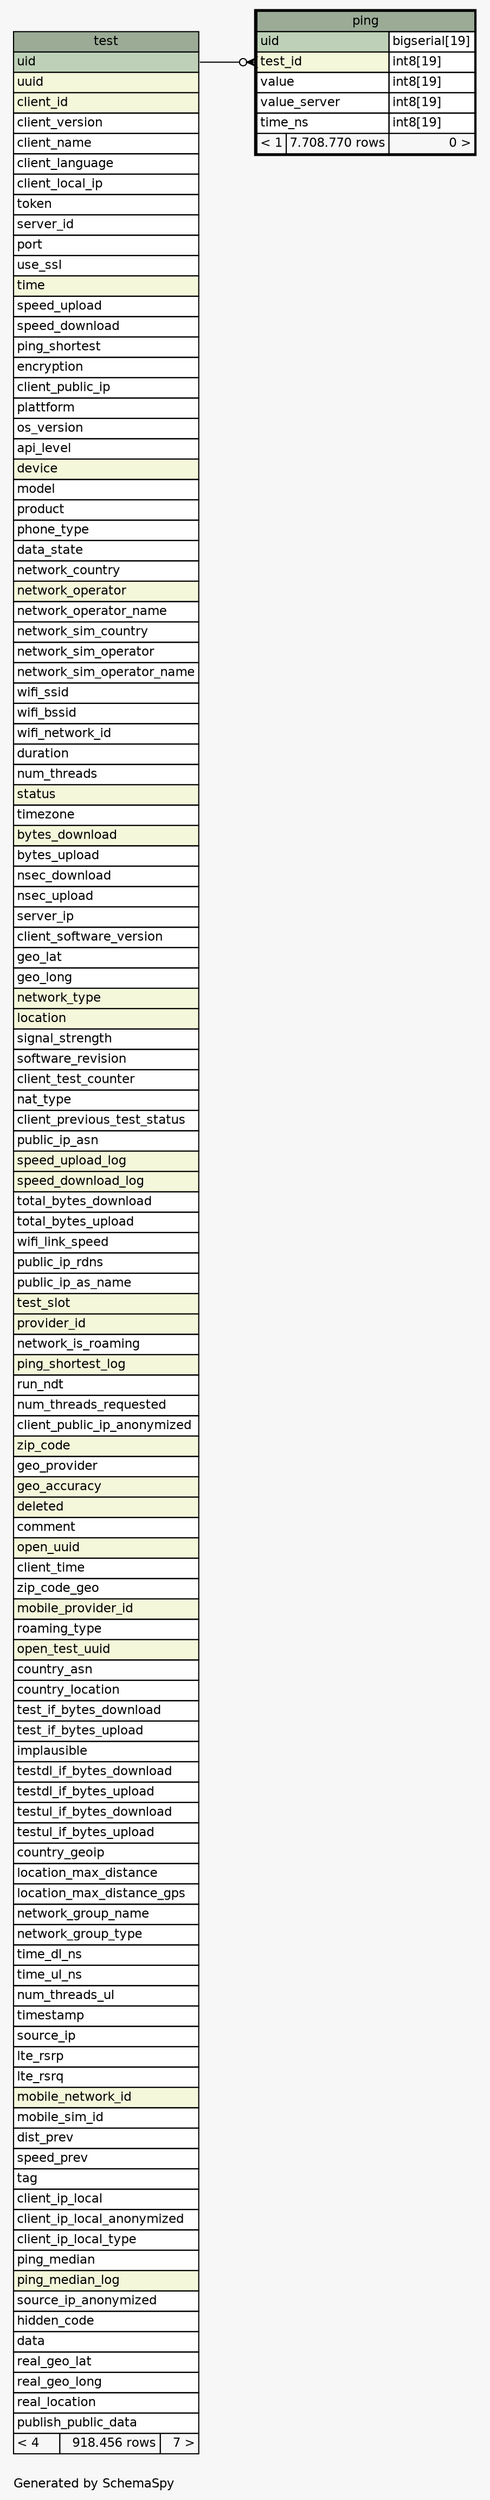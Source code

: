 // dot 2.38.0 on Windows 8 6.2
// SchemaSpy rev 590
digraph "oneDegreeRelationshipsDiagram" {
  graph [
    rankdir="RL"
    bgcolor="#f7f7f7"
    label="\nGenerated by SchemaSpy"
    labeljust="l"
    nodesep="0.18"
    ranksep="0.46"
    fontname="Helvetica"
    fontsize="11"
  ];
  node [
    fontname="Helvetica"
    fontsize="11"
    shape="plaintext"
  ];
  edge [
    arrowsize="0.8"
  ];
  "ping":"test_id":w -> "test":"uid":e [arrowhead=none dir=back arrowtail=crowodot];
  "ping" [
    label=<
    <TABLE BORDER="2" CELLBORDER="1" CELLSPACING="0" BGCOLOR="#ffffff">
      <TR><TD COLSPAN="3" BGCOLOR="#9bab96" ALIGN="CENTER">ping</TD></TR>
      <TR><TD PORT="uid" COLSPAN="2" BGCOLOR="#bed1b8" ALIGN="LEFT">uid</TD><TD PORT="uid.type" ALIGN="LEFT">bigserial[19]</TD></TR>
      <TR><TD PORT="test_id" COLSPAN="2" BGCOLOR="#f4f7da" ALIGN="LEFT">test_id</TD><TD PORT="test_id.type" ALIGN="LEFT">int8[19]</TD></TR>
      <TR><TD PORT="value" COLSPAN="2" ALIGN="LEFT">value</TD><TD PORT="value.type" ALIGN="LEFT">int8[19]</TD></TR>
      <TR><TD PORT="value_server" COLSPAN="2" ALIGN="LEFT">value_server</TD><TD PORT="value_server.type" ALIGN="LEFT">int8[19]</TD></TR>
      <TR><TD PORT="time_ns" COLSPAN="2" ALIGN="LEFT">time_ns</TD><TD PORT="time_ns.type" ALIGN="LEFT">int8[19]</TD></TR>
      <TR><TD ALIGN="LEFT" BGCOLOR="#f7f7f7">&lt; 1</TD><TD ALIGN="RIGHT" BGCOLOR="#f7f7f7">7.708.770 rows</TD><TD ALIGN="RIGHT" BGCOLOR="#f7f7f7">0 &gt;</TD></TR>
    </TABLE>>
    URL="ping.html"
    tooltip="ping"
  ];
  "test" [
    label=<
    <TABLE BORDER="0" CELLBORDER="1" CELLSPACING="0" BGCOLOR="#ffffff">
      <TR><TD COLSPAN="3" BGCOLOR="#9bab96" ALIGN="CENTER">test</TD></TR>
      <TR><TD PORT="uid" COLSPAN="3" BGCOLOR="#bed1b8" ALIGN="LEFT">uid</TD></TR>
      <TR><TD PORT="uuid" COLSPAN="3" BGCOLOR="#f4f7da" ALIGN="LEFT">uuid</TD></TR>
      <TR><TD PORT="client_id" COLSPAN="3" BGCOLOR="#f4f7da" ALIGN="LEFT">client_id</TD></TR>
      <TR><TD PORT="client_version" COLSPAN="3" ALIGN="LEFT">client_version</TD></TR>
      <TR><TD PORT="client_name" COLSPAN="3" ALIGN="LEFT">client_name</TD></TR>
      <TR><TD PORT="client_language" COLSPAN="3" ALIGN="LEFT">client_language</TD></TR>
      <TR><TD PORT="client_local_ip" COLSPAN="3" ALIGN="LEFT">client_local_ip</TD></TR>
      <TR><TD PORT="token" COLSPAN="3" ALIGN="LEFT">token</TD></TR>
      <TR><TD PORT="server_id" COLSPAN="3" ALIGN="LEFT">server_id</TD></TR>
      <TR><TD PORT="port" COLSPAN="3" ALIGN="LEFT">port</TD></TR>
      <TR><TD PORT="use_ssl" COLSPAN="3" ALIGN="LEFT">use_ssl</TD></TR>
      <TR><TD PORT="time" COLSPAN="3" BGCOLOR="#f4f7da" ALIGN="LEFT">time</TD></TR>
      <TR><TD PORT="speed_upload" COLSPAN="3" ALIGN="LEFT">speed_upload</TD></TR>
      <TR><TD PORT="speed_download" COLSPAN="3" ALIGN="LEFT">speed_download</TD></TR>
      <TR><TD PORT="ping_shortest" COLSPAN="3" ALIGN="LEFT">ping_shortest</TD></TR>
      <TR><TD PORT="encryption" COLSPAN="3" ALIGN="LEFT">encryption</TD></TR>
      <TR><TD PORT="client_public_ip" COLSPAN="3" ALIGN="LEFT">client_public_ip</TD></TR>
      <TR><TD PORT="plattform" COLSPAN="3" ALIGN="LEFT">plattform</TD></TR>
      <TR><TD PORT="os_version" COLSPAN="3" ALIGN="LEFT">os_version</TD></TR>
      <TR><TD PORT="api_level" COLSPAN="3" ALIGN="LEFT">api_level</TD></TR>
      <TR><TD PORT="device" COLSPAN="3" BGCOLOR="#f4f7da" ALIGN="LEFT">device</TD></TR>
      <TR><TD PORT="model" COLSPAN="3" ALIGN="LEFT">model</TD></TR>
      <TR><TD PORT="product" COLSPAN="3" ALIGN="LEFT">product</TD></TR>
      <TR><TD PORT="phone_type" COLSPAN="3" ALIGN="LEFT">phone_type</TD></TR>
      <TR><TD PORT="data_state" COLSPAN="3" ALIGN="LEFT">data_state</TD></TR>
      <TR><TD PORT="network_country" COLSPAN="3" ALIGN="LEFT">network_country</TD></TR>
      <TR><TD PORT="network_operator" COLSPAN="3" BGCOLOR="#f4f7da" ALIGN="LEFT">network_operator</TD></TR>
      <TR><TD PORT="network_operator_name" COLSPAN="3" ALIGN="LEFT">network_operator_name</TD></TR>
      <TR><TD PORT="network_sim_country" COLSPAN="3" ALIGN="LEFT">network_sim_country</TD></TR>
      <TR><TD PORT="network_sim_operator" COLSPAN="3" ALIGN="LEFT">network_sim_operator</TD></TR>
      <TR><TD PORT="network_sim_operator_name" COLSPAN="3" ALIGN="LEFT">network_sim_operator_name</TD></TR>
      <TR><TD PORT="wifi_ssid" COLSPAN="3" ALIGN="LEFT">wifi_ssid</TD></TR>
      <TR><TD PORT="wifi_bssid" COLSPAN="3" ALIGN="LEFT">wifi_bssid</TD></TR>
      <TR><TD PORT="wifi_network_id" COLSPAN="3" ALIGN="LEFT">wifi_network_id</TD></TR>
      <TR><TD PORT="duration" COLSPAN="3" ALIGN="LEFT">duration</TD></TR>
      <TR><TD PORT="num_threads" COLSPAN="3" ALIGN="LEFT">num_threads</TD></TR>
      <TR><TD PORT="status" COLSPAN="3" BGCOLOR="#f4f7da" ALIGN="LEFT">status</TD></TR>
      <TR><TD PORT="timezone" COLSPAN="3" ALIGN="LEFT">timezone</TD></TR>
      <TR><TD PORT="bytes_download" COLSPAN="3" BGCOLOR="#f4f7da" ALIGN="LEFT">bytes_download</TD></TR>
      <TR><TD PORT="bytes_upload" COLSPAN="3" ALIGN="LEFT">bytes_upload</TD></TR>
      <TR><TD PORT="nsec_download" COLSPAN="3" ALIGN="LEFT">nsec_download</TD></TR>
      <TR><TD PORT="nsec_upload" COLSPAN="3" ALIGN="LEFT">nsec_upload</TD></TR>
      <TR><TD PORT="server_ip" COLSPAN="3" ALIGN="LEFT">server_ip</TD></TR>
      <TR><TD PORT="client_software_version" COLSPAN="3" ALIGN="LEFT">client_software_version</TD></TR>
      <TR><TD PORT="geo_lat" COLSPAN="3" ALIGN="LEFT">geo_lat</TD></TR>
      <TR><TD PORT="geo_long" COLSPAN="3" ALIGN="LEFT">geo_long</TD></TR>
      <TR><TD PORT="network_type" COLSPAN="3" BGCOLOR="#f4f7da" ALIGN="LEFT">network_type</TD></TR>
      <TR><TD PORT="location" COLSPAN="3" BGCOLOR="#f4f7da" ALIGN="LEFT">location</TD></TR>
      <TR><TD PORT="signal_strength" COLSPAN="3" ALIGN="LEFT">signal_strength</TD></TR>
      <TR><TD PORT="software_revision" COLSPAN="3" ALIGN="LEFT">software_revision</TD></TR>
      <TR><TD PORT="client_test_counter" COLSPAN="3" ALIGN="LEFT">client_test_counter</TD></TR>
      <TR><TD PORT="nat_type" COLSPAN="3" ALIGN="LEFT">nat_type</TD></TR>
      <TR><TD PORT="client_previous_test_status" COLSPAN="3" ALIGN="LEFT">client_previous_test_status</TD></TR>
      <TR><TD PORT="public_ip_asn" COLSPAN="3" ALIGN="LEFT">public_ip_asn</TD></TR>
      <TR><TD PORT="speed_upload_log" COLSPAN="3" BGCOLOR="#f4f7da" ALIGN="LEFT">speed_upload_log</TD></TR>
      <TR><TD PORT="speed_download_log" COLSPAN="3" BGCOLOR="#f4f7da" ALIGN="LEFT">speed_download_log</TD></TR>
      <TR><TD PORT="total_bytes_download" COLSPAN="3" ALIGN="LEFT">total_bytes_download</TD></TR>
      <TR><TD PORT="total_bytes_upload" COLSPAN="3" ALIGN="LEFT">total_bytes_upload</TD></TR>
      <TR><TD PORT="wifi_link_speed" COLSPAN="3" ALIGN="LEFT">wifi_link_speed</TD></TR>
      <TR><TD PORT="public_ip_rdns" COLSPAN="3" ALIGN="LEFT">public_ip_rdns</TD></TR>
      <TR><TD PORT="public_ip_as_name" COLSPAN="3" ALIGN="LEFT">public_ip_as_name</TD></TR>
      <TR><TD PORT="test_slot" COLSPAN="3" BGCOLOR="#f4f7da" ALIGN="LEFT">test_slot</TD></TR>
      <TR><TD PORT="provider_id" COLSPAN="3" BGCOLOR="#f4f7da" ALIGN="LEFT">provider_id</TD></TR>
      <TR><TD PORT="network_is_roaming" COLSPAN="3" ALIGN="LEFT">network_is_roaming</TD></TR>
      <TR><TD PORT="ping_shortest_log" COLSPAN="3" BGCOLOR="#f4f7da" ALIGN="LEFT">ping_shortest_log</TD></TR>
      <TR><TD PORT="run_ndt" COLSPAN="3" ALIGN="LEFT">run_ndt</TD></TR>
      <TR><TD PORT="num_threads_requested" COLSPAN="3" ALIGN="LEFT">num_threads_requested</TD></TR>
      <TR><TD PORT="client_public_ip_anonymized" COLSPAN="3" ALIGN="LEFT">client_public_ip_anonymized</TD></TR>
      <TR><TD PORT="zip_code" COLSPAN="3" BGCOLOR="#f4f7da" ALIGN="LEFT">zip_code</TD></TR>
      <TR><TD PORT="geo_provider" COLSPAN="3" ALIGN="LEFT">geo_provider</TD></TR>
      <TR><TD PORT="geo_accuracy" COLSPAN="3" BGCOLOR="#f4f7da" ALIGN="LEFT">geo_accuracy</TD></TR>
      <TR><TD PORT="deleted" COLSPAN="3" BGCOLOR="#f4f7da" ALIGN="LEFT">deleted</TD></TR>
      <TR><TD PORT="comment" COLSPAN="3" ALIGN="LEFT">comment</TD></TR>
      <TR><TD PORT="open_uuid" COLSPAN="3" BGCOLOR="#f4f7da" ALIGN="LEFT">open_uuid</TD></TR>
      <TR><TD PORT="client_time" COLSPAN="3" ALIGN="LEFT">client_time</TD></TR>
      <TR><TD PORT="zip_code_geo" COLSPAN="3" ALIGN="LEFT">zip_code_geo</TD></TR>
      <TR><TD PORT="mobile_provider_id" COLSPAN="3" BGCOLOR="#f4f7da" ALIGN="LEFT">mobile_provider_id</TD></TR>
      <TR><TD PORT="roaming_type" COLSPAN="3" ALIGN="LEFT">roaming_type</TD></TR>
      <TR><TD PORT="open_test_uuid" COLSPAN="3" BGCOLOR="#f4f7da" ALIGN="LEFT">open_test_uuid</TD></TR>
      <TR><TD PORT="country_asn" COLSPAN="3" ALIGN="LEFT">country_asn</TD></TR>
      <TR><TD PORT="country_location" COLSPAN="3" ALIGN="LEFT">country_location</TD></TR>
      <TR><TD PORT="test_if_bytes_download" COLSPAN="3" ALIGN="LEFT">test_if_bytes_download</TD></TR>
      <TR><TD PORT="test_if_bytes_upload" COLSPAN="3" ALIGN="LEFT">test_if_bytes_upload</TD></TR>
      <TR><TD PORT="implausible" COLSPAN="3" ALIGN="LEFT">implausible</TD></TR>
      <TR><TD PORT="testdl_if_bytes_download" COLSPAN="3" ALIGN="LEFT">testdl_if_bytes_download</TD></TR>
      <TR><TD PORT="testdl_if_bytes_upload" COLSPAN="3" ALIGN="LEFT">testdl_if_bytes_upload</TD></TR>
      <TR><TD PORT="testul_if_bytes_download" COLSPAN="3" ALIGN="LEFT">testul_if_bytes_download</TD></TR>
      <TR><TD PORT="testul_if_bytes_upload" COLSPAN="3" ALIGN="LEFT">testul_if_bytes_upload</TD></TR>
      <TR><TD PORT="country_geoip" COLSPAN="3" ALIGN="LEFT">country_geoip</TD></TR>
      <TR><TD PORT="location_max_distance" COLSPAN="3" ALIGN="LEFT">location_max_distance</TD></TR>
      <TR><TD PORT="location_max_distance_gps" COLSPAN="3" ALIGN="LEFT">location_max_distance_gps</TD></TR>
      <TR><TD PORT="network_group_name" COLSPAN="3" ALIGN="LEFT">network_group_name</TD></TR>
      <TR><TD PORT="network_group_type" COLSPAN="3" ALIGN="LEFT">network_group_type</TD></TR>
      <TR><TD PORT="time_dl_ns" COLSPAN="3" ALIGN="LEFT">time_dl_ns</TD></TR>
      <TR><TD PORT="time_ul_ns" COLSPAN="3" ALIGN="LEFT">time_ul_ns</TD></TR>
      <TR><TD PORT="num_threads_ul" COLSPAN="3" ALIGN="LEFT">num_threads_ul</TD></TR>
      <TR><TD PORT="timestamp" COLSPAN="3" ALIGN="LEFT">timestamp</TD></TR>
      <TR><TD PORT="source_ip" COLSPAN="3" ALIGN="LEFT">source_ip</TD></TR>
      <TR><TD PORT="lte_rsrp" COLSPAN="3" ALIGN="LEFT">lte_rsrp</TD></TR>
      <TR><TD PORT="lte_rsrq" COLSPAN="3" ALIGN="LEFT">lte_rsrq</TD></TR>
      <TR><TD PORT="mobile_network_id" COLSPAN="3" BGCOLOR="#f4f7da" ALIGN="LEFT">mobile_network_id</TD></TR>
      <TR><TD PORT="mobile_sim_id" COLSPAN="3" ALIGN="LEFT">mobile_sim_id</TD></TR>
      <TR><TD PORT="dist_prev" COLSPAN="3" ALIGN="LEFT">dist_prev</TD></TR>
      <TR><TD PORT="speed_prev" COLSPAN="3" ALIGN="LEFT">speed_prev</TD></TR>
      <TR><TD PORT="tag" COLSPAN="3" ALIGN="LEFT">tag</TD></TR>
      <TR><TD PORT="client_ip_local" COLSPAN="3" ALIGN="LEFT">client_ip_local</TD></TR>
      <TR><TD PORT="client_ip_local_anonymized" COLSPAN="3" ALIGN="LEFT">client_ip_local_anonymized</TD></TR>
      <TR><TD PORT="client_ip_local_type" COLSPAN="3" ALIGN="LEFT">client_ip_local_type</TD></TR>
      <TR><TD PORT="ping_median" COLSPAN="3" ALIGN="LEFT">ping_median</TD></TR>
      <TR><TD PORT="ping_median_log" COLSPAN="3" BGCOLOR="#f4f7da" ALIGN="LEFT">ping_median_log</TD></TR>
      <TR><TD PORT="source_ip_anonymized" COLSPAN="3" ALIGN="LEFT">source_ip_anonymized</TD></TR>
      <TR><TD PORT="hidden_code" COLSPAN="3" ALIGN="LEFT">hidden_code</TD></TR>
      <TR><TD PORT="data" COLSPAN="3" ALIGN="LEFT">data</TD></TR>
      <TR><TD PORT="real_geo_lat" COLSPAN="3" ALIGN="LEFT">real_geo_lat</TD></TR>
      <TR><TD PORT="real_geo_long" COLSPAN="3" ALIGN="LEFT">real_geo_long</TD></TR>
      <TR><TD PORT="real_location" COLSPAN="3" ALIGN="LEFT">real_location</TD></TR>
      <TR><TD PORT="publish_public_data" COLSPAN="3" ALIGN="LEFT">publish_public_data</TD></TR>
      <TR><TD ALIGN="LEFT" BGCOLOR="#f7f7f7">&lt; 4</TD><TD ALIGN="RIGHT" BGCOLOR="#f7f7f7">918.456 rows</TD><TD ALIGN="RIGHT" BGCOLOR="#f7f7f7">7 &gt;</TD></TR>
    </TABLE>>
    URL="test.html"
    tooltip="test"
  ];
}
